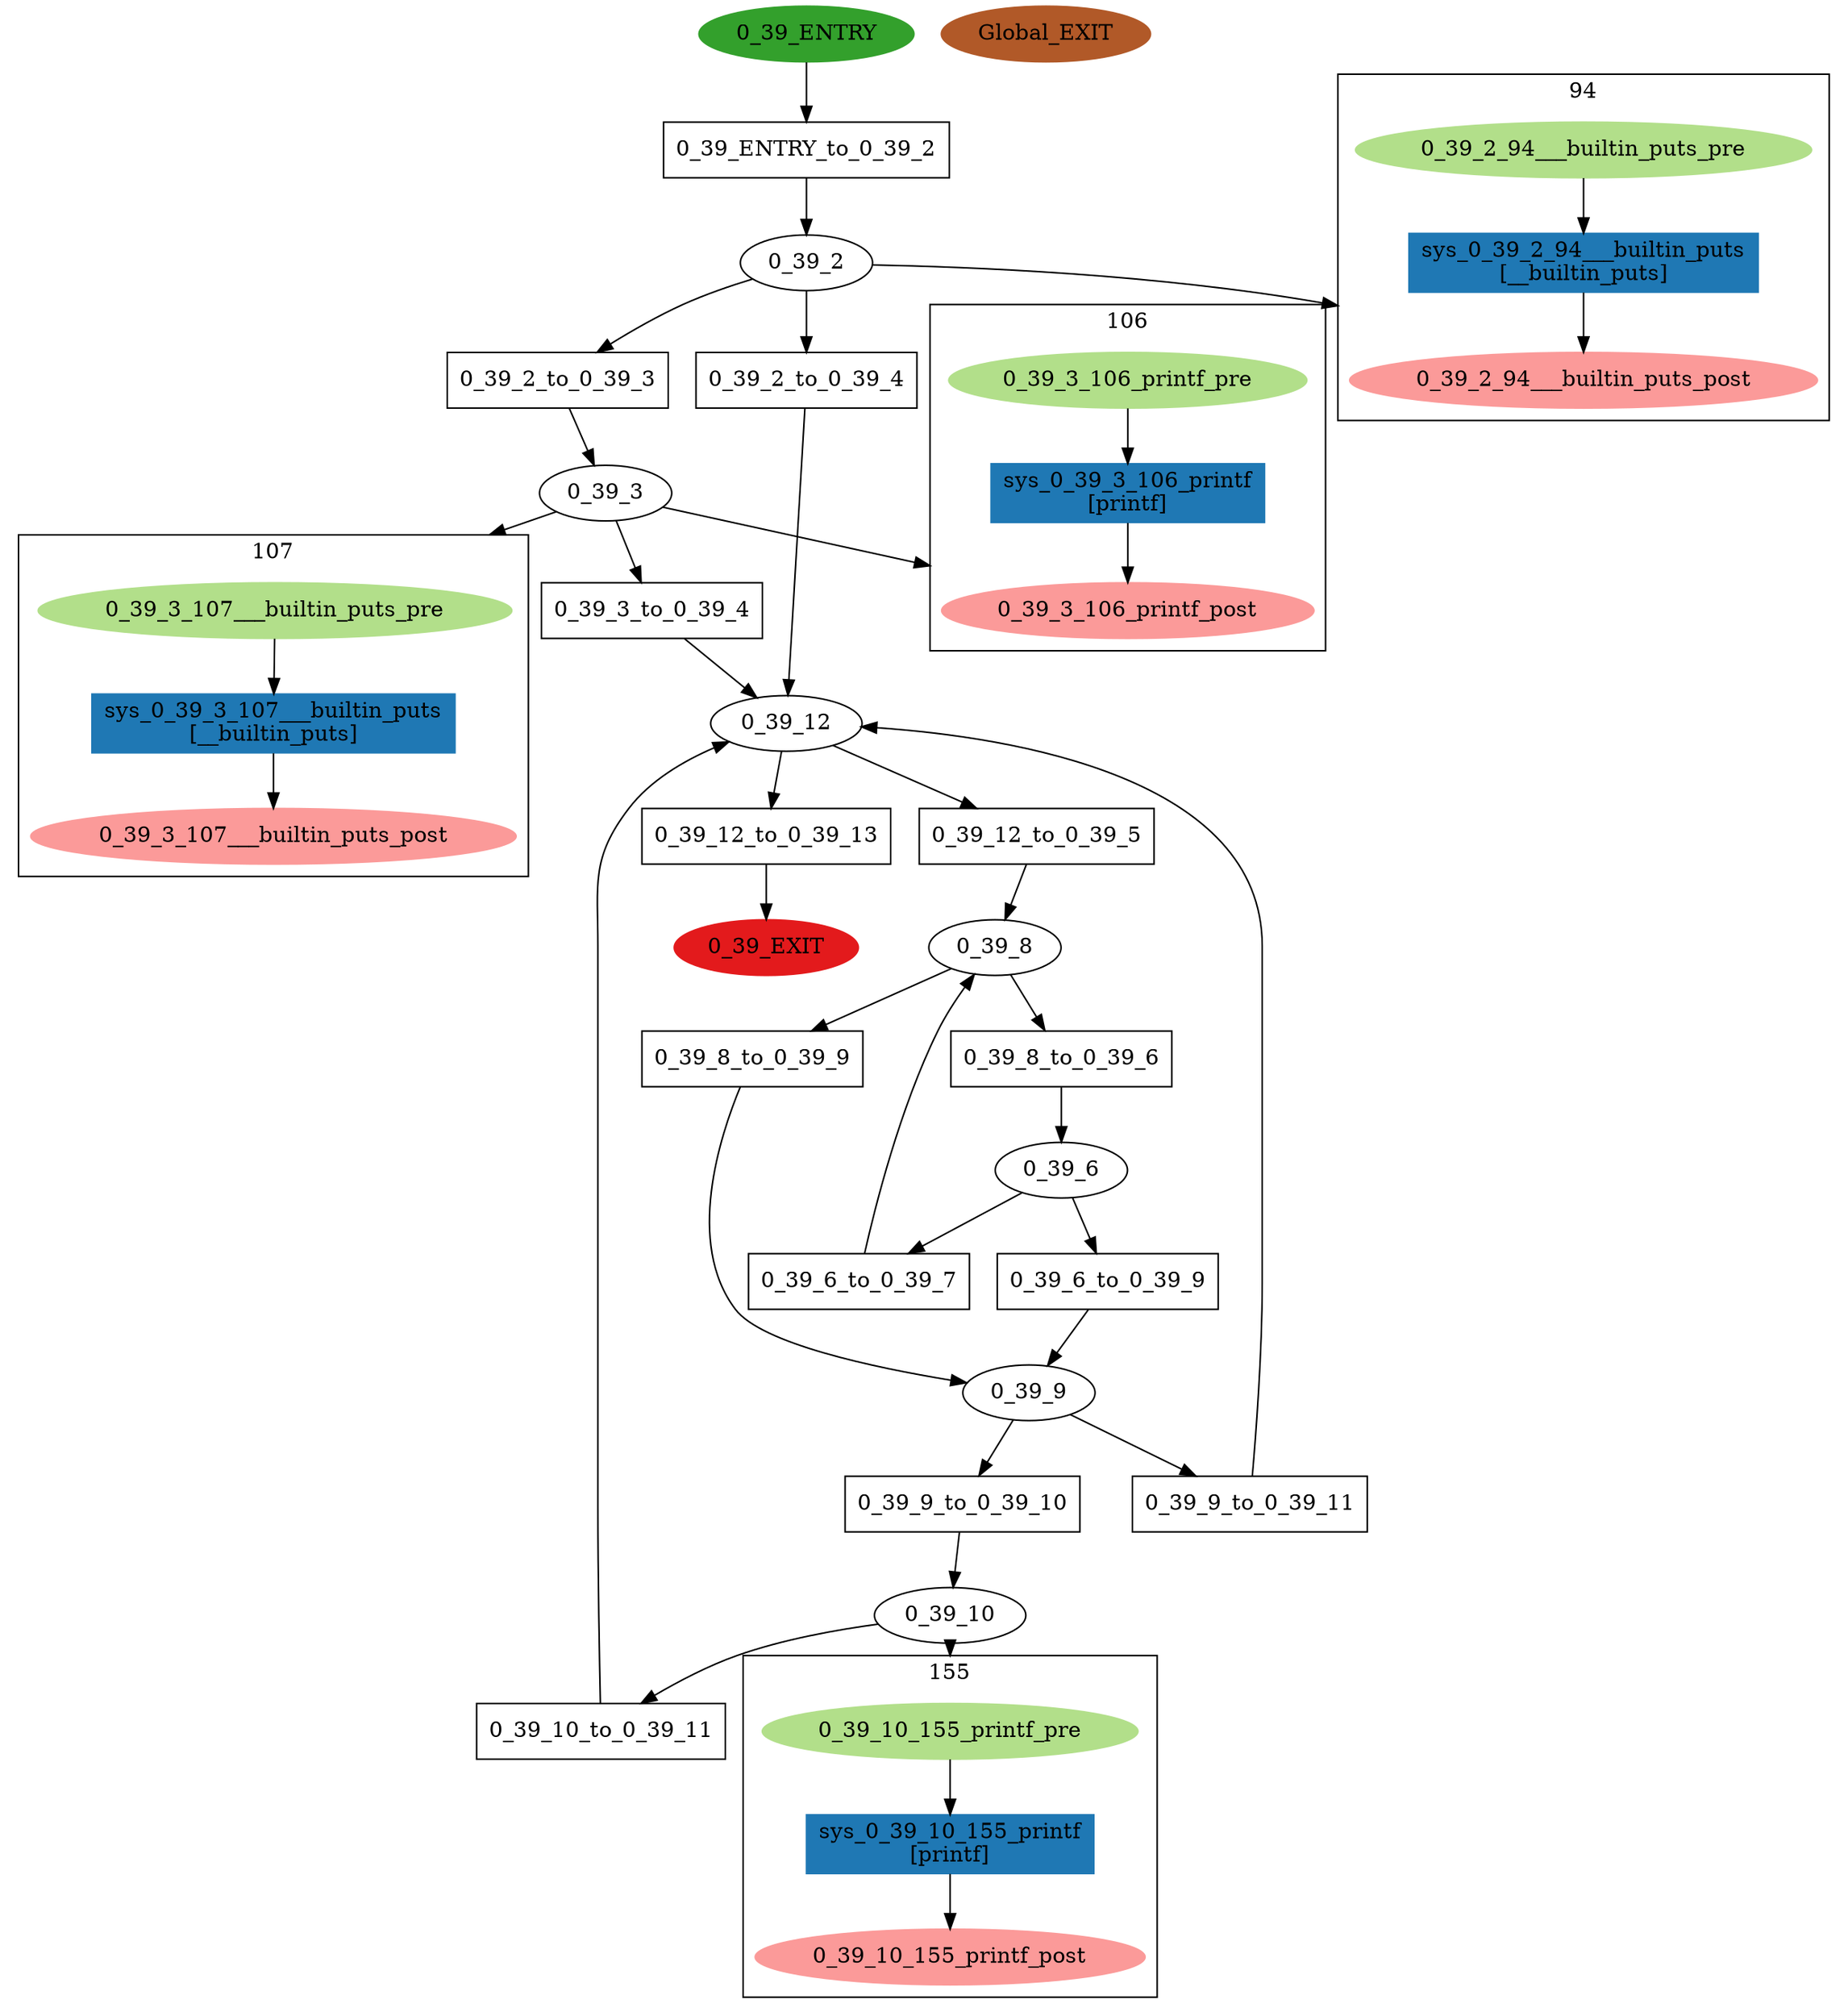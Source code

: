 digraph model { 
compound=true; 
node  [style="filled", colorscheme="paired12"];  "0_39_EXIT" [shape=ellipse, color=6, style=filled];
  "0_39_8" [shape=ellipse, style=""];
  "0_39_9" [shape=ellipse, style=""];
  "0_39_6" [shape=ellipse, style=""];
  "0_39_2" [shape=ellipse, style=""];
subgraph "cluster_0_39_2_94" { 
label="94"  "0_39_2_94___builtin_puts_post" [shape=ellipse, style=""];
  "0_39_2_94___builtin_puts_pre" [shape=ellipse, style=""];
  "sys_0_39_2_94___builtin_puts" [shape=box, style=""];
  "sys_0_39_2_94___builtin_puts" [color=2, style=filled];
  "sys_0_39_2_94___builtin_puts" [label="sys_0_39_2_94___builtin_puts\n[__builtin_puts]"];
  "sys_0_39_2_94___builtin_puts" -> "0_39_2_94___builtin_puts_post" [label="", arrowhead="normal"];
  "0_39_2_94___builtin_puts_pre" -> "sys_0_39_2_94___builtin_puts" [label="", arrowhead="normal"];
}
  "0_39_2" -> "0_39_2_94___builtin_puts_post" [lhead="cluster_0_39_2_94"];
  "0_39_2_94___builtin_puts_pre" [color=3, style=filled];
  "0_39_2_94___builtin_puts_post" [color=5, style=filled];
  "0_39_3" [shape=ellipse, style=""];
subgraph "cluster_0_39_3_106" { 
label="106"  "0_39_3_106_printf_post" [shape=ellipse, style=""];
  "0_39_3_106_printf_pre" [shape=ellipse, style=""];
  "sys_0_39_3_106_printf" [shape=box, style=""];
  "sys_0_39_3_106_printf" [color=2, style=filled];
  "sys_0_39_3_106_printf" [label="sys_0_39_3_106_printf\n[printf]"];
  "sys_0_39_3_106_printf" -> "0_39_3_106_printf_post" [label="", arrowhead="normal"];
  "0_39_3_106_printf_pre" -> "sys_0_39_3_106_printf" [label="", arrowhead="normal"];
}
  "0_39_3" -> "0_39_3_106_printf_post" [lhead="cluster_0_39_3_106"];
  "0_39_3_106_printf_pre" [color=3, style=filled];
  "0_39_3_106_printf_post" [color=5, style=filled];
subgraph "cluster_0_39_3_107" { 
label="107"  "0_39_3_107___builtin_puts_pre" [shape=ellipse, style=""];
  "0_39_3_107___builtin_puts_post" [shape=ellipse, style=""];
  "sys_0_39_3_107___builtin_puts" [shape=box, style=""];
  "sys_0_39_3_107___builtin_puts" [color=2, style=filled];
  "sys_0_39_3_107___builtin_puts" [label="sys_0_39_3_107___builtin_puts\n[__builtin_puts]"];
  "sys_0_39_3_107___builtin_puts" -> "0_39_3_107___builtin_puts_post" [label="", arrowhead="normal"];
  "0_39_3_107___builtin_puts_pre" -> "sys_0_39_3_107___builtin_puts" [label="", arrowhead="normal"];
}
  "0_39_3" -> "0_39_3_107___builtin_puts_pre" [lhead="cluster_0_39_3_107"];
  "0_39_3_107___builtin_puts_pre" [color=3, style=filled];
  "0_39_3_107___builtin_puts_post" [color=5, style=filled];
  "0_39_ENTRY" [shape=ellipse, color=4, style=filled];
  "Global_EXIT" [shape=ellipse, color=12, style=filled];
  "0_39_10" [shape=ellipse, style=""];
subgraph "cluster_0_39_10_155" { 
label="155"  "0_39_10_155_printf_pre" [shape=ellipse, style=""];
  "0_39_10_155_printf_post" [shape=ellipse, style=""];
  "sys_0_39_10_155_printf" [shape=box, style=""];
  "sys_0_39_10_155_printf" [color=2, style=filled];
  "sys_0_39_10_155_printf" [label="sys_0_39_10_155_printf\n[printf]"];
  "sys_0_39_10_155_printf" -> "0_39_10_155_printf_post" [label="", arrowhead="normal"];
  "0_39_10_155_printf_pre" -> "sys_0_39_10_155_printf" [label="", arrowhead="normal"];
}
  "0_39_10" -> "0_39_10_155_printf_pre" [lhead="cluster_0_39_10_155"];
  "0_39_10_155_printf_pre" [color=3, style=filled];
  "0_39_10_155_printf_post" [color=5, style=filled];
  "0_39_12" [shape=ellipse, style=""];
  "0_39_12_to_0_39_13" [shape=box, style=""];
  "0_39_12_to_0_39_13" [label="0_39_12_to_0_39_13\n"];
  "0_39_3_to_0_39_4" [shape=box, style=""];
  "0_39_3_to_0_39_4" [label="0_39_3_to_0_39_4\n"];
  "0_39_8_to_0_39_6" [shape=box, style=""];
  "0_39_8_to_0_39_6" [label="0_39_8_to_0_39_6\n"];
  "0_39_6_to_0_39_7" [shape=box, style=""];
  "0_39_6_to_0_39_7" [label="0_39_6_to_0_39_7\n"];
  "0_39_ENTRY_to_0_39_2" [shape=box, style=""];
  "0_39_ENTRY_to_0_39_2" [label="0_39_ENTRY_to_0_39_2\n"];
  "0_39_6_to_0_39_9" [shape=box, style=""];
  "0_39_6_to_0_39_9" [label="0_39_6_to_0_39_9\n"];
  "0_39_12_to_0_39_5" [shape=box, style=""];
  "0_39_12_to_0_39_5" [label="0_39_12_to_0_39_5\n"];
  "0_39_8_to_0_39_9" [shape=box, style=""];
  "0_39_8_to_0_39_9" [label="0_39_8_to_0_39_9\n"];
  "0_39_2_to_0_39_4" [shape=box, style=""];
  "0_39_2_to_0_39_4" [label="0_39_2_to_0_39_4\n"];
  "0_39_2_to_0_39_3" [shape=box, style=""];
  "0_39_2_to_0_39_3" [label="0_39_2_to_0_39_3\n"];
  "0_39_9_to_0_39_10" [shape=box, style=""];
  "0_39_9_to_0_39_10" [label="0_39_9_to_0_39_10\n"];
  "0_39_10_to_0_39_11" [shape=box, style=""];
  "0_39_10_to_0_39_11" [label="0_39_10_to_0_39_11\n"];
  "0_39_9_to_0_39_11" [shape=box, style=""];
  "0_39_9_to_0_39_11" [label="0_39_9_to_0_39_11\n"];
  "0_39_ENTRY_to_0_39_2" -> "0_39_2" [label="", arrowhead="normal"];
  "0_39_9" -> "0_39_9_to_0_39_10" [label="", arrowhead="normal"];
  "0_39_8_to_0_39_6" -> "0_39_6" [label="", arrowhead="normal"];
  "0_39_6_to_0_39_7" -> "0_39_8" [label="", arrowhead="normal"];
  "0_39_2" -> "0_39_2_to_0_39_3" [label="", arrowhead="normal"];
  "0_39_3_to_0_39_4" -> "0_39_12" [label="", arrowhead="normal"];
  "0_39_12_to_0_39_5" -> "0_39_8" [label="", arrowhead="normal"];
  "0_39_8" -> "0_39_8_to_0_39_6" [label="", arrowhead="normal"];
  "0_39_6_to_0_39_9" -> "0_39_9" [label="", arrowhead="normal"];
  "0_39_9_to_0_39_10" -> "0_39_10" [label="", arrowhead="normal"];
  "0_39_6" -> "0_39_6_to_0_39_9" [label="", arrowhead="normal"];
  "0_39_3" -> "0_39_3_to_0_39_4" [label="", arrowhead="normal"];
  "0_39_10_to_0_39_11" -> "0_39_12" [label="", arrowhead="normal"];
  "0_39_2_to_0_39_4" -> "0_39_12" [label="", arrowhead="normal"];
  "0_39_ENTRY" -> "0_39_ENTRY_to_0_39_2" [label="", arrowhead="normal"];
  "0_39_2_to_0_39_3" -> "0_39_3" [label="", arrowhead="normal"];
  "0_39_9" -> "0_39_9_to_0_39_11" [label="", arrowhead="normal"];
  "0_39_12_to_0_39_13" -> "0_39_EXIT" [label="", arrowhead="normal"];
  "0_39_10" -> "0_39_10_to_0_39_11" [label="", arrowhead="normal"];
  "0_39_8" -> "0_39_8_to_0_39_9" [label="", arrowhead="normal"];
  "0_39_8_to_0_39_9" -> "0_39_9" [label="", arrowhead="normal"];
  "0_39_6" -> "0_39_6_to_0_39_7" [label="", arrowhead="normal"];
  "0_39_9_to_0_39_11" -> "0_39_12" [label="", arrowhead="normal"];
  "0_39_12" -> "0_39_12_to_0_39_5" [label="", arrowhead="normal"];
  "0_39_2" -> "0_39_2_to_0_39_4" [label="", arrowhead="normal"];
  "0_39_12" -> "0_39_12_to_0_39_13" [label="", arrowhead="normal"];
}

